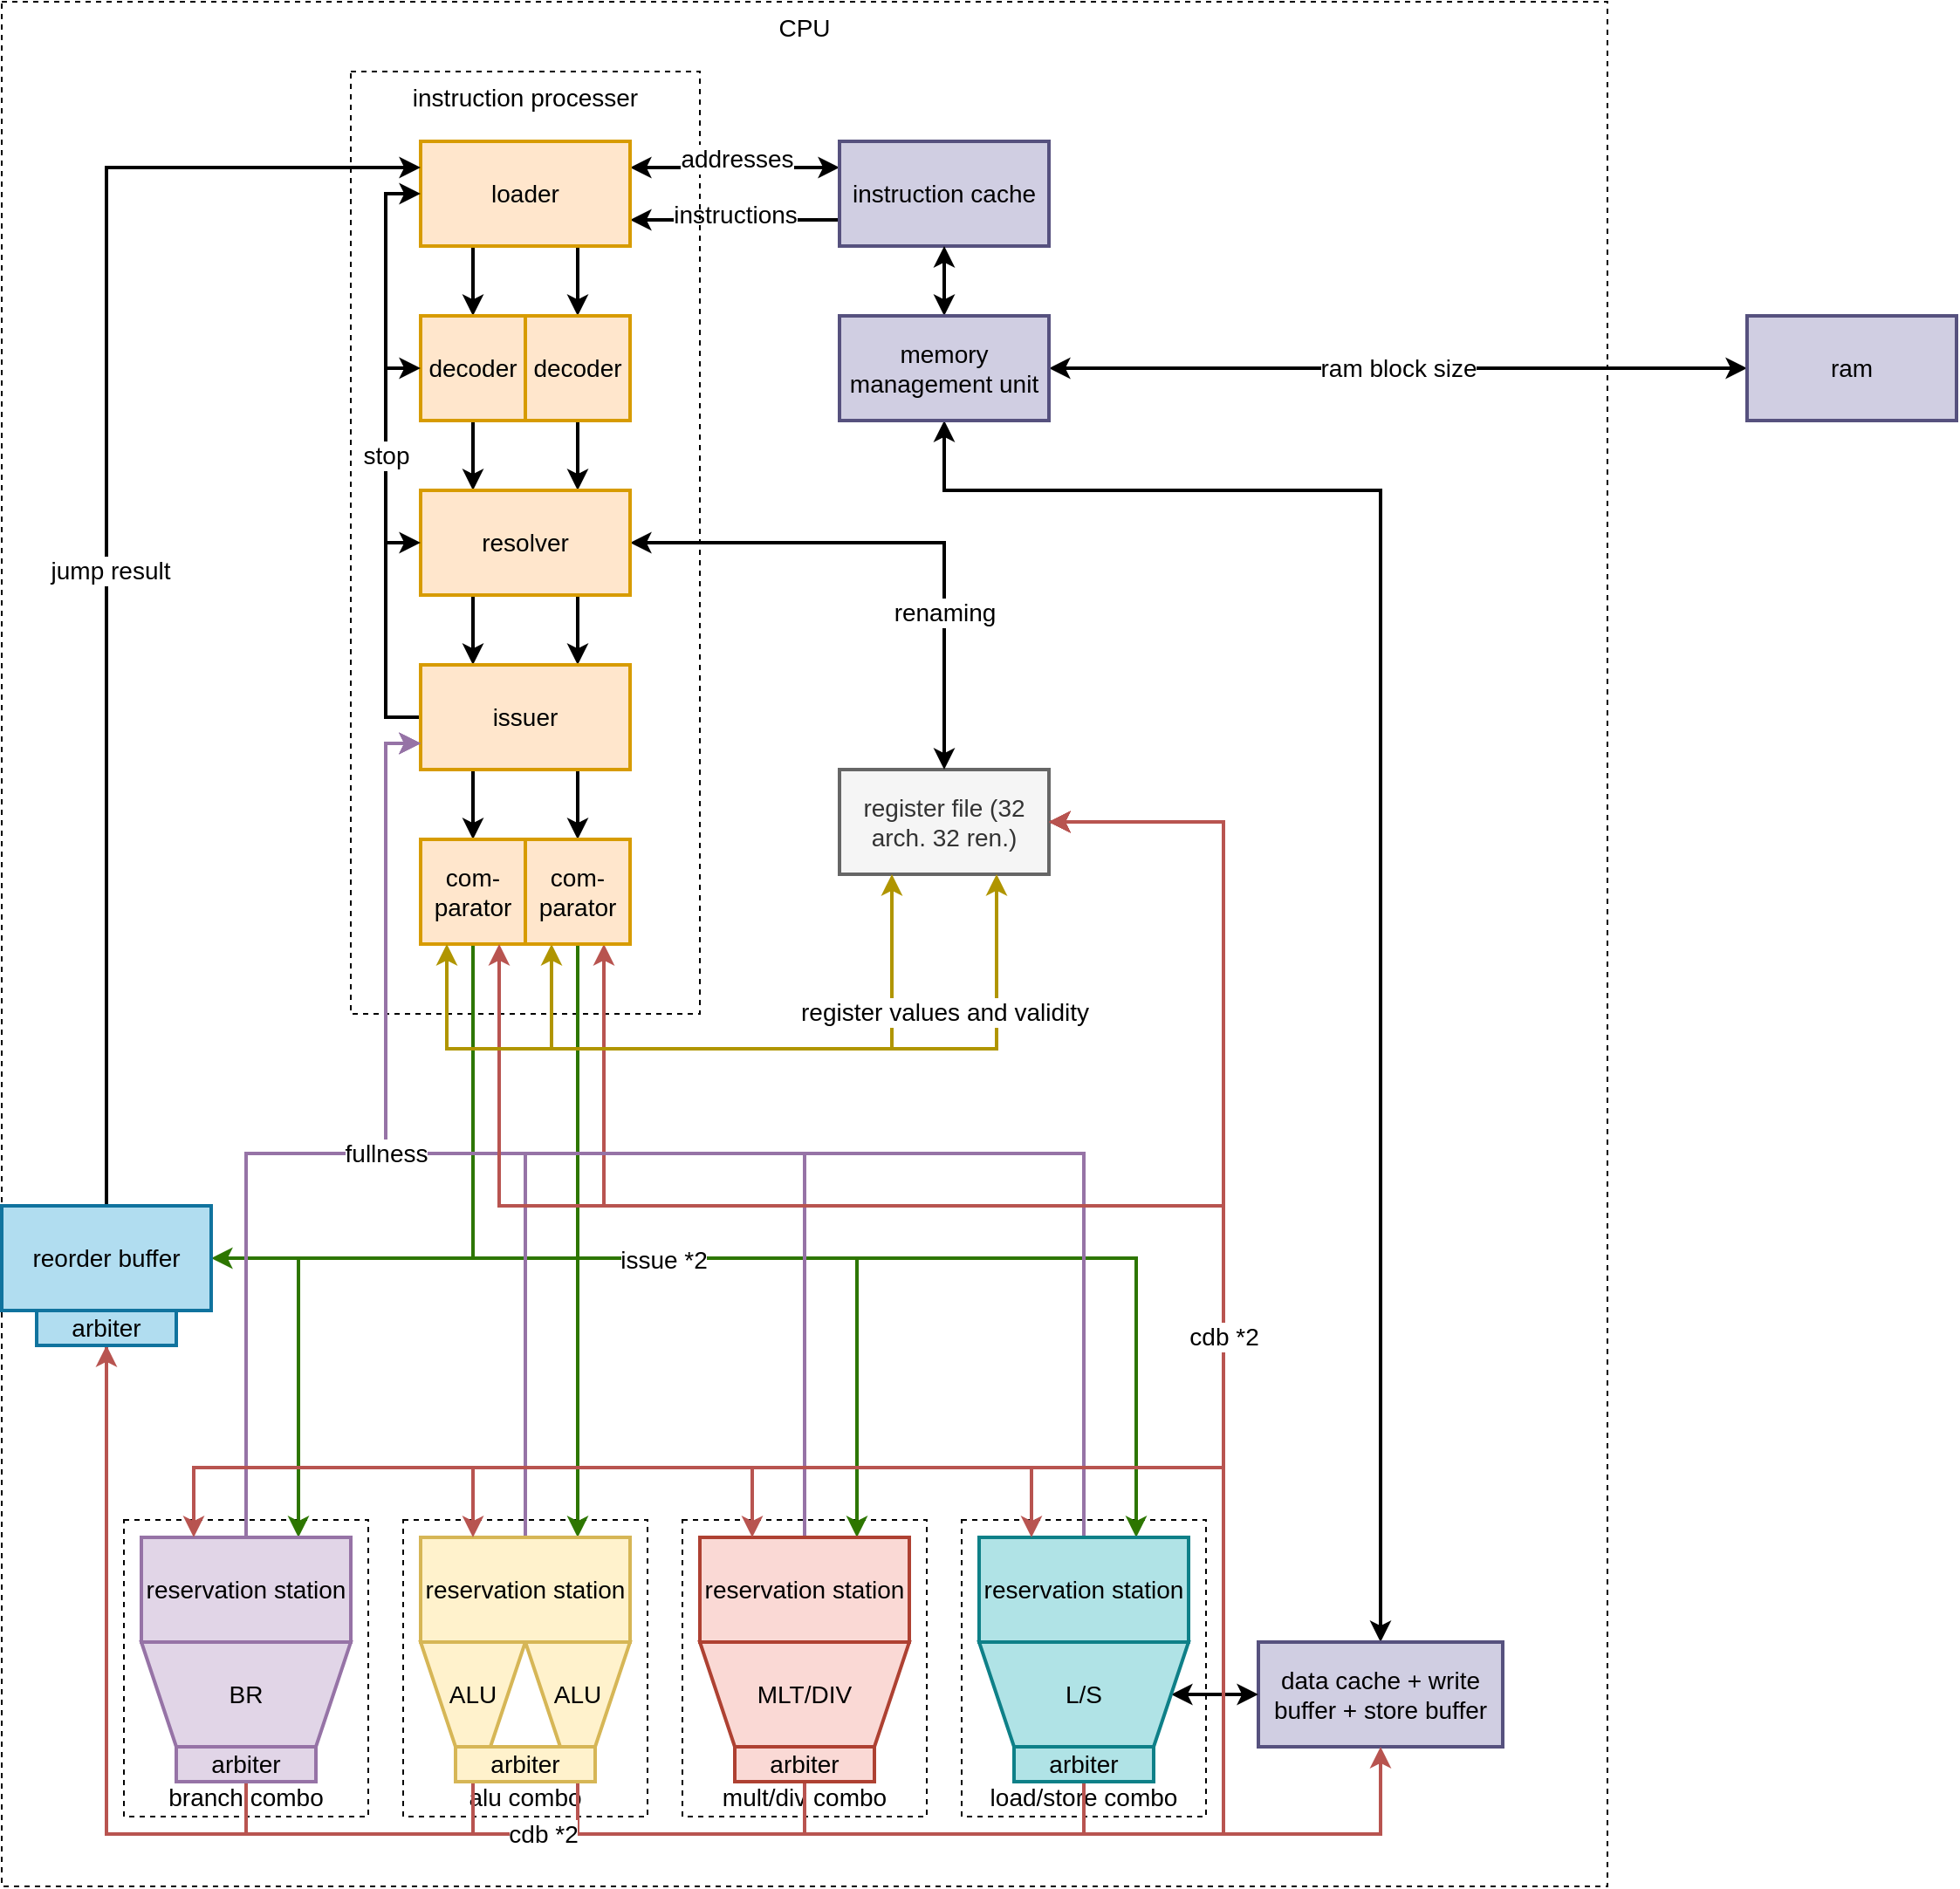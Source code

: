<mxfile version="22.0.2" type="device">
  <diagram name="Page-1" id="jCOoQlf_-H1OvfI_m8Ck">
    <mxGraphModel dx="1195" dy="691" grid="1" gridSize="10" guides="1" tooltips="1" connect="1" arrows="1" fold="1" page="1" pageScale="1" pageWidth="850" pageHeight="1100" math="0" shadow="0">
      <root>
        <mxCell id="0" />
        <mxCell id="1" parent="0" />
        <mxCell id="X1CAZrHg3oSwuM8D-R19-3" value="CPU" style="rounded=0;whiteSpace=wrap;html=1;fillColor=none;dashed=1;verticalAlign=top;align=center;horizontal=1;fontSize=14;fontStyle=0;" vertex="1" parent="1">
          <mxGeometry x="80" y="40" width="920" height="1080" as="geometry" />
        </mxCell>
        <mxCell id="Q_FoPeRNUOorXx9U4-rW-7" style="edgeStyle=orthogonalEdgeStyle;rounded=0;orthogonalLoop=1;jettySize=auto;html=1;exitX=0;exitY=0.75;exitDx=0;exitDy=0;entryX=1;entryY=0.75;entryDx=0;entryDy=0;fontSize=14;strokeWidth=2;" parent="1" source="Q_FoPeRNUOorXx9U4-rW-1" target="Q_FoPeRNUOorXx9U4-rW-2" edge="1">
          <mxGeometry relative="1" as="geometry" />
        </mxCell>
        <mxCell id="X1CAZrHg3oSwuM8D-R19-1" value="&lt;font style=&quot;font-size: 14px;&quot;&gt;instructions&lt;/font&gt;" style="edgeLabel;html=1;align=center;verticalAlign=middle;resizable=0;points=[];" vertex="1" connectable="0" parent="Q_FoPeRNUOorXx9U4-rW-7">
          <mxGeometry x="0.15" y="-3" relative="1" as="geometry">
            <mxPoint x="9" as="offset" />
          </mxGeometry>
        </mxCell>
        <mxCell id="z0uz1GrBiMd9gZm8dgzP-21" value="load/store combo" style="rounded=0;whiteSpace=wrap;html=1;fillColor=none;dashed=1;verticalAlign=bottom;align=center;horizontal=1;fontSize=14;fontStyle=0;" parent="1" vertex="1">
          <mxGeometry x="630" y="910" width="140" height="170" as="geometry" />
        </mxCell>
        <mxCell id="z0uz1GrBiMd9gZm8dgzP-20" value="mult/div combo" style="rounded=0;whiteSpace=wrap;html=1;fillColor=none;dashed=1;verticalAlign=bottom;align=center;horizontal=1;fontSize=14;fontStyle=0;" parent="1" vertex="1">
          <mxGeometry x="470" y="910" width="140" height="170" as="geometry" />
        </mxCell>
        <mxCell id="z0uz1GrBiMd9gZm8dgzP-19" value="alu combo" style="rounded=0;whiteSpace=wrap;html=1;fillColor=none;dashed=1;verticalAlign=bottom;align=center;horizontal=1;fontSize=14;fontStyle=0;" parent="1" vertex="1">
          <mxGeometry x="310" y="910" width="140" height="170" as="geometry" />
        </mxCell>
        <mxCell id="z0uz1GrBiMd9gZm8dgzP-17" value="branch combo" style="rounded=0;whiteSpace=wrap;html=1;fillColor=none;dashed=1;verticalAlign=bottom;align=center;horizontal=1;fontSize=14;fontStyle=0;" parent="1" vertex="1">
          <mxGeometry x="150" y="910" width="140" height="170" as="geometry" />
        </mxCell>
        <mxCell id="f3FpyE6ONrH-SxPNR19--1" value="instruction processer" style="rounded=0;whiteSpace=wrap;html=1;fillColor=none;dashed=1;verticalAlign=top;align=center;horizontal=1;fontSize=14;fontStyle=0;" parent="1" vertex="1">
          <mxGeometry x="280" y="80" width="200" height="540" as="geometry" />
        </mxCell>
        <mxCell id="Q_FoPeRNUOorXx9U4-rW-6" style="edgeStyle=orthogonalEdgeStyle;rounded=0;orthogonalLoop=1;jettySize=auto;html=1;exitX=0;exitY=0.25;exitDx=0;exitDy=0;entryX=1;entryY=0.25;entryDx=0;entryDy=0;fontSize=14;strokeWidth=2;startArrow=classic;startFill=1;" parent="1" source="Q_FoPeRNUOorXx9U4-rW-1" target="Q_FoPeRNUOorXx9U4-rW-2" edge="1">
          <mxGeometry relative="1" as="geometry" />
        </mxCell>
        <mxCell id="z0uz1GrBiMd9gZm8dgzP-27" value="&lt;font style=&quot;font-size: 14px;&quot;&gt;addresses&lt;br&gt;&lt;/font&gt;" style="edgeLabel;html=1;align=center;verticalAlign=middle;resizable=0;points=[];rotation=0;" parent="Q_FoPeRNUOorXx9U4-rW-6" vertex="1" connectable="0">
          <mxGeometry x="-0.139" y="-3" relative="1" as="geometry">
            <mxPoint x="-8" y="-2" as="offset" />
          </mxGeometry>
        </mxCell>
        <mxCell id="Q_FoPeRNUOorXx9U4-rW-1" value="instruction cache" style="rounded=0;whiteSpace=wrap;html=1;fontSize=14;strokeWidth=2;fillColor=#d0cee2;strokeColor=#56517e;" parent="1" vertex="1">
          <mxGeometry x="560" y="120" width="120" height="60" as="geometry" />
        </mxCell>
        <mxCell id="Q_FoPeRNUOorXx9U4-rW-8" style="edgeStyle=orthogonalEdgeStyle;rounded=0;orthogonalLoop=1;jettySize=auto;html=1;exitX=0.25;exitY=1;exitDx=0;exitDy=0;entryX=0.5;entryY=0;entryDx=0;entryDy=0;fontSize=14;strokeWidth=2;" parent="1" source="Q_FoPeRNUOorXx9U4-rW-2" target="Q_FoPeRNUOorXx9U4-rW-4" edge="1">
          <mxGeometry relative="1" as="geometry" />
        </mxCell>
        <mxCell id="Q_FoPeRNUOorXx9U4-rW-9" style="edgeStyle=orthogonalEdgeStyle;rounded=0;orthogonalLoop=1;jettySize=auto;html=1;exitX=0.75;exitY=1;exitDx=0;exitDy=0;entryX=0.5;entryY=0;entryDx=0;entryDy=0;fontSize=14;strokeWidth=2;" parent="1" source="Q_FoPeRNUOorXx9U4-rW-2" target="z0uz1GrBiMd9gZm8dgzP-1" edge="1">
          <mxGeometry relative="1" as="geometry" />
        </mxCell>
        <mxCell id="Q_FoPeRNUOorXx9U4-rW-2" value="loader" style="rounded=0;whiteSpace=wrap;html=1;fontSize=14;strokeWidth=2;fillColor=#ffe6cc;strokeColor=#d79b00;" parent="1" vertex="1">
          <mxGeometry x="320" y="120" width="120" height="60" as="geometry" />
        </mxCell>
        <mxCell id="z0uz1GrBiMd9gZm8dgzP-5" style="edgeStyle=orthogonalEdgeStyle;rounded=0;orthogonalLoop=1;jettySize=auto;html=1;exitX=1;exitY=0.5;exitDx=0;exitDy=0;entryX=0.75;entryY=1;entryDx=0;entryDy=0;fillColor=#f8cecc;strokeColor=#b85450;strokeWidth=2;" parent="1" source="Q_FoPeRNUOorXx9U4-rW-3" target="z0uz1GrBiMd9gZm8dgzP-2" edge="1">
          <mxGeometry relative="1" as="geometry">
            <Array as="points">
              <mxPoint x="780" y="510" />
              <mxPoint x="780" y="730" />
              <mxPoint x="425" y="730" />
            </Array>
          </mxGeometry>
        </mxCell>
        <mxCell id="Q_FoPeRNUOorXx9U4-rW-3" value="register file (32 arch. 32 ren.)" style="rounded=0;whiteSpace=wrap;html=1;fontSize=14;strokeWidth=2;fillColor=#f5f5f5;fontColor=#333333;strokeColor=#666666;" parent="1" vertex="1">
          <mxGeometry x="560" y="480" width="120" height="60" as="geometry" />
        </mxCell>
        <mxCell id="Q_FoPeRNUOorXx9U4-rW-10" style="edgeStyle=orthogonalEdgeStyle;rounded=0;orthogonalLoop=1;jettySize=auto;html=1;exitX=0.5;exitY=1;exitDx=0;exitDy=0;entryX=0.25;entryY=0;entryDx=0;entryDy=0;fontSize=14;strokeWidth=2;" parent="1" source="Q_FoPeRNUOorXx9U4-rW-4" target="Q_FoPeRNUOorXx9U4-rW-5" edge="1">
          <mxGeometry relative="1" as="geometry" />
        </mxCell>
        <mxCell id="Q_FoPeRNUOorXx9U4-rW-11" style="edgeStyle=orthogonalEdgeStyle;rounded=0;orthogonalLoop=1;jettySize=auto;html=1;exitX=0.5;exitY=1;exitDx=0;exitDy=0;entryX=0.75;entryY=0;entryDx=0;entryDy=0;fontSize=14;strokeWidth=2;" parent="1" source="z0uz1GrBiMd9gZm8dgzP-1" target="Q_FoPeRNUOorXx9U4-rW-5" edge="1">
          <mxGeometry relative="1" as="geometry" />
        </mxCell>
        <mxCell id="Q_FoPeRNUOorXx9U4-rW-4" value="decoder" style="rounded=0;whiteSpace=wrap;html=1;fontSize=14;strokeWidth=2;fillColor=#ffe6cc;strokeColor=#d79b00;" parent="1" vertex="1">
          <mxGeometry x="320" y="220" width="60" height="60" as="geometry" />
        </mxCell>
        <mxCell id="Q_FoPeRNUOorXx9U4-rW-13" style="edgeStyle=orthogonalEdgeStyle;rounded=0;orthogonalLoop=1;jettySize=auto;html=1;exitX=0.25;exitY=1;exitDx=0;exitDy=0;entryX=0.25;entryY=0;entryDx=0;entryDy=0;fontSize=14;strokeWidth=2;" parent="1" source="Q_FoPeRNUOorXx9U4-rW-5" target="Q_FoPeRNUOorXx9U4-rW-12" edge="1">
          <mxGeometry relative="1" as="geometry" />
        </mxCell>
        <mxCell id="Q_FoPeRNUOorXx9U4-rW-14" style="edgeStyle=orthogonalEdgeStyle;rounded=0;orthogonalLoop=1;jettySize=auto;html=1;exitX=0.75;exitY=1;exitDx=0;exitDy=0;entryX=0.75;entryY=0;entryDx=0;entryDy=0;fontSize=14;strokeWidth=2;" parent="1" source="Q_FoPeRNUOorXx9U4-rW-5" target="Q_FoPeRNUOorXx9U4-rW-12" edge="1">
          <mxGeometry relative="1" as="geometry" />
        </mxCell>
        <mxCell id="Q_FoPeRNUOorXx9U4-rW-17" value="renaming" style="edgeStyle=orthogonalEdgeStyle;rounded=0;orthogonalLoop=1;jettySize=auto;html=1;exitX=1;exitY=0.5;exitDx=0;exitDy=0;entryX=0.5;entryY=0;entryDx=0;entryDy=0;startArrow=classic;startFill=1;fontSize=14;strokeWidth=2;" parent="1" source="Q_FoPeRNUOorXx9U4-rW-5" target="Q_FoPeRNUOorXx9U4-rW-3" edge="1">
          <mxGeometry x="0.419" relative="1" as="geometry">
            <Array as="points">
              <mxPoint x="620" y="350" />
            </Array>
            <mxPoint as="offset" />
          </mxGeometry>
        </mxCell>
        <mxCell id="Q_FoPeRNUOorXx9U4-rW-5" value="resolver" style="rounded=0;whiteSpace=wrap;html=1;fontSize=14;strokeWidth=2;fillColor=#ffe6cc;strokeColor=#d79b00;" parent="1" vertex="1">
          <mxGeometry x="320" y="320" width="120" height="60" as="geometry" />
        </mxCell>
        <mxCell id="Q_FoPeRNUOorXx9U4-rW-29" style="edgeStyle=orthogonalEdgeStyle;rounded=0;orthogonalLoop=1;jettySize=auto;html=1;exitX=0;exitY=0.5;exitDx=0;exitDy=0;entryX=0;entryY=0.5;entryDx=0;entryDy=0;fontSize=14;strokeWidth=2;" parent="1" source="Q_FoPeRNUOorXx9U4-rW-12" target="Q_FoPeRNUOorXx9U4-rW-5" edge="1">
          <mxGeometry relative="1" as="geometry" />
        </mxCell>
        <mxCell id="Q_FoPeRNUOorXx9U4-rW-30" style="edgeStyle=orthogonalEdgeStyle;rounded=0;orthogonalLoop=1;jettySize=auto;html=1;exitX=0;exitY=0.5;exitDx=0;exitDy=0;entryX=0;entryY=0.5;entryDx=0;entryDy=0;fontSize=14;strokeWidth=2;" parent="1" source="Q_FoPeRNUOorXx9U4-rW-12" target="Q_FoPeRNUOorXx9U4-rW-4" edge="1">
          <mxGeometry relative="1" as="geometry" />
        </mxCell>
        <mxCell id="Q_FoPeRNUOorXx9U4-rW-31" value="stop" style="edgeStyle=orthogonalEdgeStyle;rounded=0;orthogonalLoop=1;jettySize=auto;html=1;exitX=0;exitY=0.5;exitDx=0;exitDy=0;entryX=0;entryY=0.5;entryDx=0;entryDy=0;fontSize=14;strokeWidth=2;" parent="1" source="Q_FoPeRNUOorXx9U4-rW-12" target="Q_FoPeRNUOorXx9U4-rW-2" edge="1">
          <mxGeometry relative="1" as="geometry" />
        </mxCell>
        <mxCell id="Q_FoPeRNUOorXx9U4-rW-66" value="" style="edgeStyle=orthogonalEdgeStyle;rounded=0;orthogonalLoop=1;jettySize=auto;html=1;exitX=0.5;exitY=1;exitDx=0;exitDy=0;entryX=1;entryY=0.5;entryDx=0;entryDy=0;fontSize=14;fillColor=#60a917;strokeColor=#2D7600;strokeWidth=2;" parent="1" source="z0uz1GrBiMd9gZm8dgzP-2" target="Q_FoPeRNUOorXx9U4-rW-54" edge="1">
          <mxGeometry x="-0.36" y="-5" relative="1" as="geometry">
            <mxPoint as="offset" />
          </mxGeometry>
        </mxCell>
        <mxCell id="z0uz1GrBiMd9gZm8dgzP-7" style="edgeStyle=orthogonalEdgeStyle;rounded=0;orthogonalLoop=1;jettySize=auto;html=1;exitX=0.25;exitY=1;exitDx=0;exitDy=0;entryX=0.5;entryY=0;entryDx=0;entryDy=0;strokeWidth=2;" parent="1" source="Q_FoPeRNUOorXx9U4-rW-12" target="Q_FoPeRNUOorXx9U4-rW-19" edge="1">
          <mxGeometry relative="1" as="geometry" />
        </mxCell>
        <mxCell id="z0uz1GrBiMd9gZm8dgzP-8" style="edgeStyle=orthogonalEdgeStyle;rounded=0;orthogonalLoop=1;jettySize=auto;html=1;exitX=0.75;exitY=1;exitDx=0;exitDy=0;entryX=0.5;entryY=0;entryDx=0;entryDy=0;strokeWidth=2;" parent="1" source="Q_FoPeRNUOorXx9U4-rW-12" target="z0uz1GrBiMd9gZm8dgzP-2" edge="1">
          <mxGeometry relative="1" as="geometry" />
        </mxCell>
        <mxCell id="Q_FoPeRNUOorXx9U4-rW-12" value="issuer" style="rounded=0;whiteSpace=wrap;html=1;fontSize=14;strokeWidth=2;fillColor=#ffe6cc;strokeColor=#d79b00;" parent="1" vertex="1">
          <mxGeometry x="320" y="420" width="120" height="60" as="geometry" />
        </mxCell>
        <mxCell id="Q_FoPeRNUOorXx9U4-rW-72" style="edgeStyle=orthogonalEdgeStyle;rounded=0;orthogonalLoop=1;jettySize=auto;html=1;exitX=0.5;exitY=1;exitDx=0;exitDy=0;entryX=0.75;entryY=0;entryDx=0;entryDy=0;fontSize=14;fillColor=#60a917;strokeColor=#2D7600;strokeWidth=2;" parent="1" source="Q_FoPeRNUOorXx9U4-rW-19" target="Q_FoPeRNUOorXx9U4-rW-44" edge="1">
          <mxGeometry relative="1" as="geometry">
            <mxPoint x="620" y="820" as="targetPoint" />
            <Array as="points">
              <mxPoint x="350" y="760" />
              <mxPoint x="250" y="760" />
            </Array>
          </mxGeometry>
        </mxCell>
        <mxCell id="GmQ7RKNotj_8Ux0FMGqA-2" value="" style="edgeStyle=orthogonalEdgeStyle;rounded=0;orthogonalLoop=1;jettySize=auto;html=1;exitX=0.5;exitY=1;exitDx=0;exitDy=0;entryX=0.75;entryY=0;entryDx=0;entryDy=0;fontSize=14;fillColor=#60a917;strokeColor=#2D7600;strokeWidth=2;" parent="1" source="Q_FoPeRNUOorXx9U4-rW-19" target="Q_FoPeRNUOorXx9U4-rW-45" edge="1">
          <mxGeometry relative="1" as="geometry">
            <Array as="points">
              <mxPoint x="350" y="760" />
              <mxPoint x="410" y="760" />
            </Array>
          </mxGeometry>
        </mxCell>
        <mxCell id="GmQ7RKNotj_8Ux0FMGqA-3" style="edgeStyle=orthogonalEdgeStyle;rounded=0;orthogonalLoop=1;jettySize=auto;html=1;exitX=0.5;exitY=1;exitDx=0;exitDy=0;entryX=0.75;entryY=0;entryDx=0;entryDy=0;fontSize=14;fillColor=#60a917;strokeColor=#2D7600;strokeWidth=2;" parent="1" source="Q_FoPeRNUOorXx9U4-rW-19" target="Q_FoPeRNUOorXx9U4-rW-46" edge="1">
          <mxGeometry relative="1" as="geometry">
            <Array as="points">
              <mxPoint x="350" y="760" />
              <mxPoint x="570" y="760" />
            </Array>
          </mxGeometry>
        </mxCell>
        <mxCell id="GmQ7RKNotj_8Ux0FMGqA-4" style="edgeStyle=orthogonalEdgeStyle;rounded=0;orthogonalLoop=1;jettySize=auto;html=1;exitX=0.5;exitY=1;exitDx=0;exitDy=0;entryX=0.75;entryY=0;entryDx=0;entryDy=0;fontSize=14;fillColor=#60a917;strokeColor=#2D7600;strokeWidth=2;" parent="1" source="Q_FoPeRNUOorXx9U4-rW-19" target="Q_FoPeRNUOorXx9U4-rW-47" edge="1">
          <mxGeometry relative="1" as="geometry">
            <Array as="points">
              <mxPoint x="350" y="760" />
              <mxPoint x="730" y="760" />
            </Array>
          </mxGeometry>
        </mxCell>
        <mxCell id="z0uz1GrBiMd9gZm8dgzP-15" value="&lt;font style=&quot;font-size: 14px;&quot;&gt;issue *2&lt;/font&gt;" style="edgeLabel;html=1;align=center;verticalAlign=middle;resizable=0;points=[];rounded=0;" parent="GmQ7RKNotj_8Ux0FMGqA-4" vertex="1" connectable="0">
          <mxGeometry x="-0.198" y="-1" relative="1" as="geometry">
            <mxPoint as="offset" />
          </mxGeometry>
        </mxCell>
        <mxCell id="Q_FoPeRNUOorXx9U4-rW-19" value="&lt;div style=&quot;font-size: 14px;&quot;&gt;com-&lt;/div&gt;&lt;div style=&quot;font-size: 14px;&quot;&gt;parator&lt;/div&gt;" style="rounded=0;whiteSpace=wrap;html=1;fontSize=14;strokeWidth=2;fillColor=#ffe6cc;strokeColor=#d79b00;" parent="1" vertex="1">
          <mxGeometry x="320" y="520" width="60" height="60" as="geometry" />
        </mxCell>
        <mxCell id="Q_FoPeRNUOorXx9U4-rW-35" value="" style="edgeStyle=orthogonalEdgeStyle;rounded=0;orthogonalLoop=1;jettySize=auto;html=1;exitX=0.5;exitY=0;exitDx=0;exitDy=0;entryX=0.5;entryY=1;entryDx=0;entryDy=0;fontSize=14;strokeWidth=2;startArrow=classic;startFill=1;" parent="1" source="Q_FoPeRNUOorXx9U4-rW-34" target="Q_FoPeRNUOorXx9U4-rW-1" edge="1">
          <mxGeometry relative="1" as="geometry" />
        </mxCell>
        <mxCell id="Q_FoPeRNUOorXx9U4-rW-37" value="" style="edgeStyle=orthogonalEdgeStyle;rounded=0;orthogonalLoop=1;jettySize=auto;html=1;exitX=0.5;exitY=1;exitDx=0;exitDy=0;entryX=0.5;entryY=0;entryDx=0;entryDy=0;fontSize=14;strokeWidth=2;startArrow=classic;startFill=1;" parent="1" source="Q_FoPeRNUOorXx9U4-rW-34" target="Q_FoPeRNUOorXx9U4-rW-36" edge="1">
          <mxGeometry relative="1" as="geometry">
            <mxPoint as="offset" />
            <Array as="points">
              <mxPoint x="620" y="320" />
              <mxPoint x="870" y="320" />
            </Array>
          </mxGeometry>
        </mxCell>
        <mxCell id="Q_FoPeRNUOorXx9U4-rW-41" value="ram block size" style="edgeStyle=orthogonalEdgeStyle;rounded=0;orthogonalLoop=1;jettySize=auto;html=1;entryX=0;entryY=0.5;entryDx=0;entryDy=0;startArrow=classic;startFill=1;fontSize=14;strokeWidth=2;" parent="1" source="Q_FoPeRNUOorXx9U4-rW-34" target="Q_FoPeRNUOorXx9U4-rW-38" edge="1">
          <mxGeometry relative="1" as="geometry" />
        </mxCell>
        <mxCell id="Q_FoPeRNUOorXx9U4-rW-34" value="memory management unit" style="rounded=0;whiteSpace=wrap;html=1;fontSize=14;strokeWidth=2;fillColor=#d0cee2;strokeColor=#56517e;" parent="1" vertex="1">
          <mxGeometry x="560" y="220" width="120" height="60" as="geometry" />
        </mxCell>
        <mxCell id="Q_FoPeRNUOorXx9U4-rW-36" value="data cache + write buffer + store buffer" style="whiteSpace=wrap;html=1;fontSize=14;strokeWidth=2;fillColor=#d0cee2;strokeColor=#56517e;rounded=0;" parent="1" vertex="1">
          <mxGeometry x="800" y="980" width="140" height="60" as="geometry" />
        </mxCell>
        <mxCell id="Q_FoPeRNUOorXx9U4-rW-38" value="ram" style="rounded=0;whiteSpace=wrap;html=1;fontSize=14;strokeWidth=2;fillColor=#d0cee2;strokeColor=#56517e;" parent="1" vertex="1">
          <mxGeometry x="1080" y="220" width="120" height="60" as="geometry" />
        </mxCell>
        <mxCell id="e9SP_RbjTDH4jT-ByEQh-3" style="edgeStyle=orthogonalEdgeStyle;rounded=0;orthogonalLoop=1;jettySize=auto;html=1;exitX=0.5;exitY=0;exitDx=0;exitDy=0;entryX=0;entryY=0.75;entryDx=0;entryDy=0;fillColor=#e1d5e7;strokeColor=#9673a6;strokeWidth=2;" parent="1" source="Q_FoPeRNUOorXx9U4-rW-44" target="Q_FoPeRNUOorXx9U4-rW-12" edge="1">
          <mxGeometry relative="1" as="geometry">
            <Array as="points">
              <mxPoint x="220" y="700" />
              <mxPoint x="300" y="700" />
              <mxPoint x="300" y="465" />
            </Array>
          </mxGeometry>
        </mxCell>
        <mxCell id="Q_FoPeRNUOorXx9U4-rW-44" value="reservation station" style="rounded=0;whiteSpace=wrap;html=1;fontSize=14;strokeWidth=2;fillColor=#e1d5e7;strokeColor=#9673a6;" parent="1" vertex="1">
          <mxGeometry x="160" y="920" width="120" height="60" as="geometry" />
        </mxCell>
        <mxCell id="e9SP_RbjTDH4jT-ByEQh-4" style="edgeStyle=orthogonalEdgeStyle;rounded=0;orthogonalLoop=1;jettySize=auto;html=1;exitX=0.5;exitY=0;exitDx=0;exitDy=0;entryX=0;entryY=0.75;entryDx=0;entryDy=0;fillColor=#e1d5e7;strokeColor=#9673a6;strokeWidth=2;" parent="1" source="Q_FoPeRNUOorXx9U4-rW-45" target="Q_FoPeRNUOorXx9U4-rW-12" edge="1">
          <mxGeometry relative="1" as="geometry" />
        </mxCell>
        <mxCell id="Q_FoPeRNUOorXx9U4-rW-45" value="reservation station" style="rounded=0;whiteSpace=wrap;html=1;fontSize=14;strokeWidth=2;fillColor=#fff2cc;strokeColor=#d6b656;" parent="1" vertex="1">
          <mxGeometry x="320" y="920" width="120" height="60" as="geometry" />
        </mxCell>
        <mxCell id="e9SP_RbjTDH4jT-ByEQh-5" style="edgeStyle=orthogonalEdgeStyle;rounded=0;orthogonalLoop=1;jettySize=auto;html=1;exitX=0.5;exitY=0;exitDx=0;exitDy=0;entryX=0;entryY=0.75;entryDx=0;entryDy=0;fillColor=#e1d5e7;strokeColor=#9673a6;strokeWidth=2;" parent="1" source="Q_FoPeRNUOorXx9U4-rW-46" target="Q_FoPeRNUOorXx9U4-rW-12" edge="1">
          <mxGeometry relative="1" as="geometry">
            <Array as="points">
              <mxPoint x="540" y="700" />
              <mxPoint x="300" y="700" />
              <mxPoint x="300" y="465" />
            </Array>
          </mxGeometry>
        </mxCell>
        <mxCell id="Q_FoPeRNUOorXx9U4-rW-46" value="reservation station" style="rounded=0;whiteSpace=wrap;html=1;fontSize=14;strokeWidth=2;fillColor=#fad9d5;strokeColor=#ae4132;" parent="1" vertex="1">
          <mxGeometry x="480" y="920" width="120" height="60" as="geometry" />
        </mxCell>
        <mxCell id="e9SP_RbjTDH4jT-ByEQh-6" value="fullness" style="edgeStyle=orthogonalEdgeStyle;rounded=0;orthogonalLoop=1;jettySize=auto;html=1;exitX=0.5;exitY=0;exitDx=0;exitDy=0;entryX=0;entryY=0.75;entryDx=0;entryDy=0;fontSize=14;fillColor=#e1d5e7;strokeColor=#9673a6;strokeWidth=2;" parent="1" source="Q_FoPeRNUOorXx9U4-rW-47" target="Q_FoPeRNUOorXx9U4-rW-12" edge="1">
          <mxGeometry x="0.417" relative="1" as="geometry">
            <mxPoint as="offset" />
          </mxGeometry>
        </mxCell>
        <mxCell id="Q_FoPeRNUOorXx9U4-rW-47" value="reservation station" style="rounded=0;whiteSpace=wrap;html=1;fontSize=14;strokeWidth=2;fillColor=#b0e3e6;strokeColor=#0e8088;" parent="1" vertex="1">
          <mxGeometry x="640" y="920" width="120" height="60" as="geometry" />
        </mxCell>
        <mxCell id="GmQ7RKNotj_8Ux0FMGqA-9" style="edgeStyle=orthogonalEdgeStyle;rounded=0;orthogonalLoop=1;jettySize=auto;html=1;exitX=0.5;exitY=1;exitDx=0;exitDy=0;entryX=1;entryY=0.5;entryDx=0;entryDy=0;fontSize=14;strokeWidth=2;fillColor=#f8cecc;strokeColor=#b85450;" parent="1" source="Q_FoPeRNUOorXx9U4-rW-48" target="Q_FoPeRNUOorXx9U4-rW-3" edge="1">
          <mxGeometry relative="1" as="geometry">
            <Array as="points">
              <mxPoint x="220" y="1090" />
              <mxPoint x="780" y="1090" />
              <mxPoint x="780" y="510" />
            </Array>
          </mxGeometry>
        </mxCell>
        <mxCell id="GmQ7RKNotj_8Ux0FMGqA-10" style="edgeStyle=orthogonalEdgeStyle;rounded=0;orthogonalLoop=1;jettySize=auto;html=1;exitX=0.5;exitY=1;exitDx=0;exitDy=0;entryX=0.5;entryY=1;entryDx=0;entryDy=0;fontSize=14;fillColor=#f8cecc;strokeColor=#b85450;strokeWidth=2;" parent="1" source="Q_FoPeRNUOorXx9U4-rW-48" target="Q_FoPeRNUOorXx9U4-rW-54" edge="1">
          <mxGeometry relative="1" as="geometry">
            <Array as="points">
              <mxPoint x="220" y="1090" />
              <mxPoint x="140" y="1090" />
            </Array>
          </mxGeometry>
        </mxCell>
        <mxCell id="Q_FoPeRNUOorXx9U4-rW-48" value="BR" style="shape=trapezoid;perimeter=trapezoidPerimeter;whiteSpace=wrap;html=1;fixedSize=1;flipV=1;fontSize=14;strokeWidth=2;fillColor=#e1d5e7;strokeColor=#9673a6;rounded=0;" parent="1" vertex="1">
          <mxGeometry x="160" y="980" width="120" height="60" as="geometry" />
        </mxCell>
        <mxCell id="GmQ7RKNotj_8Ux0FMGqA-8" style="edgeStyle=orthogonalEdgeStyle;rounded=0;orthogonalLoop=1;jettySize=auto;html=1;exitX=0.5;exitY=1;exitDx=0;exitDy=0;entryX=1;entryY=0.5;entryDx=0;entryDy=0;fontSize=14;fillColor=#f8cecc;strokeColor=#b85450;strokeWidth=2;" parent="1" source="Q_FoPeRNUOorXx9U4-rW-49" target="Q_FoPeRNUOorXx9U4-rW-3" edge="1">
          <mxGeometry relative="1" as="geometry">
            <Array as="points">
              <mxPoint x="350" y="1090" />
              <mxPoint x="780" y="1090" />
              <mxPoint x="780" y="510" />
            </Array>
          </mxGeometry>
        </mxCell>
        <mxCell id="Q_FoPeRNUOorXx9U4-rW-49" value="ALU" style="shape=trapezoid;perimeter=trapezoidPerimeter;whiteSpace=wrap;html=1;fixedSize=1;flipV=1;fontSize=14;strokeWidth=2;fillColor=#fff2cc;strokeColor=#d6b656;rounded=0;" parent="1" vertex="1">
          <mxGeometry x="320" y="980" width="60" height="60" as="geometry" />
        </mxCell>
        <mxCell id="GmQ7RKNotj_8Ux0FMGqA-7" style="edgeStyle=orthogonalEdgeStyle;rounded=0;orthogonalLoop=1;jettySize=auto;html=1;exitX=0.5;exitY=1;exitDx=0;exitDy=0;entryX=1;entryY=0.5;entryDx=0;entryDy=0;fontSize=14;fillColor=#f8cecc;strokeColor=#b85450;strokeWidth=2;" parent="1" source="Q_FoPeRNUOorXx9U4-rW-50" target="Q_FoPeRNUOorXx9U4-rW-3" edge="1">
          <mxGeometry relative="1" as="geometry">
            <Array as="points">
              <mxPoint x="410" y="1090" />
              <mxPoint x="780" y="1090" />
              <mxPoint x="780" y="510" />
            </Array>
          </mxGeometry>
        </mxCell>
        <mxCell id="Q_FoPeRNUOorXx9U4-rW-50" value="ALU" style="shape=trapezoid;perimeter=trapezoidPerimeter;whiteSpace=wrap;html=1;fixedSize=1;flipV=1;fontSize=14;strokeWidth=2;fillColor=#fff2cc;strokeColor=#d6b656;rounded=0;" parent="1" vertex="1">
          <mxGeometry x="380" y="980" width="60" height="60" as="geometry" />
        </mxCell>
        <mxCell id="GmQ7RKNotj_8Ux0FMGqA-6" style="edgeStyle=orthogonalEdgeStyle;rounded=0;orthogonalLoop=1;jettySize=auto;html=1;exitX=0.5;exitY=1;exitDx=0;exitDy=0;entryX=1;entryY=0.5;entryDx=0;entryDy=0;fontSize=14;fillColor=#f8cecc;strokeColor=#b85450;strokeWidth=2;" parent="1" source="Q_FoPeRNUOorXx9U4-rW-51" target="Q_FoPeRNUOorXx9U4-rW-3" edge="1">
          <mxGeometry relative="1" as="geometry">
            <Array as="points">
              <mxPoint x="540" y="1090" />
              <mxPoint x="780" y="1090" />
              <mxPoint x="780" y="510" />
            </Array>
          </mxGeometry>
        </mxCell>
        <mxCell id="Q_FoPeRNUOorXx9U4-rW-51" value="MLT/DIV" style="shape=trapezoid;perimeter=trapezoidPerimeter;whiteSpace=wrap;html=1;fixedSize=1;flipV=1;fontSize=14;strokeWidth=2;fillColor=#fad9d5;strokeColor=#ae4132;rounded=0;" parent="1" vertex="1">
          <mxGeometry x="480" y="980" width="120" height="60" as="geometry" />
        </mxCell>
        <mxCell id="Q_FoPeRNUOorXx9U4-rW-53" style="edgeStyle=orthogonalEdgeStyle;rounded=0;orthogonalLoop=1;jettySize=auto;html=1;exitX=1;exitY=0.5;exitDx=0;exitDy=0;entryX=0;entryY=0.5;entryDx=0;entryDy=0;startArrow=classic;startFill=1;fontSize=14;strokeWidth=2;" parent="1" source="Q_FoPeRNUOorXx9U4-rW-52" target="Q_FoPeRNUOorXx9U4-rW-36" edge="1">
          <mxGeometry relative="1" as="geometry" />
        </mxCell>
        <mxCell id="GmQ7RKNotj_8Ux0FMGqA-11" style="edgeStyle=orthogonalEdgeStyle;rounded=0;orthogonalLoop=1;jettySize=auto;html=1;exitX=0.5;exitY=1;exitDx=0;exitDy=0;entryX=0.75;entryY=1;entryDx=0;entryDy=0;fontSize=14;strokeWidth=2;fillColor=#f8cecc;strokeColor=#b85450;" parent="1" source="Q_FoPeRNUOorXx9U4-rW-52" target="Q_FoPeRNUOorXx9U4-rW-19" edge="1">
          <mxGeometry relative="1" as="geometry">
            <Array as="points">
              <mxPoint x="700" y="1090" />
              <mxPoint x="780" y="1090" />
              <mxPoint x="780" y="730" />
              <mxPoint x="365" y="730" />
            </Array>
          </mxGeometry>
        </mxCell>
        <mxCell id="e9SP_RbjTDH4jT-ByEQh-7" style="edgeStyle=orthogonalEdgeStyle;rounded=0;orthogonalLoop=1;jettySize=auto;html=1;exitX=0.5;exitY=1;exitDx=0;exitDy=0;entryX=0.25;entryY=0;entryDx=0;entryDy=0;fillColor=#f8cecc;strokeColor=#b85450;strokeWidth=2;" parent="1" source="Q_FoPeRNUOorXx9U4-rW-52" target="Q_FoPeRNUOorXx9U4-rW-47" edge="1">
          <mxGeometry relative="1" as="geometry">
            <Array as="points">
              <mxPoint x="700" y="1090" />
              <mxPoint x="780" y="1090" />
              <mxPoint x="780" y="880" />
              <mxPoint x="670" y="880" />
            </Array>
          </mxGeometry>
        </mxCell>
        <mxCell id="e9SP_RbjTDH4jT-ByEQh-8" style="edgeStyle=orthogonalEdgeStyle;rounded=0;orthogonalLoop=1;jettySize=auto;html=1;exitX=0.5;exitY=1;exitDx=0;exitDy=0;entryX=0.25;entryY=0;entryDx=0;entryDy=0;fillColor=#f8cecc;strokeColor=#b85450;strokeWidth=2;" parent="1" source="Q_FoPeRNUOorXx9U4-rW-52" target="Q_FoPeRNUOorXx9U4-rW-46" edge="1">
          <mxGeometry relative="1" as="geometry">
            <Array as="points">
              <mxPoint x="700" y="1090" />
              <mxPoint x="780" y="1090" />
              <mxPoint x="780" y="880" />
              <mxPoint x="510" y="880" />
            </Array>
          </mxGeometry>
        </mxCell>
        <mxCell id="e9SP_RbjTDH4jT-ByEQh-10" style="edgeStyle=orthogonalEdgeStyle;rounded=0;orthogonalLoop=1;jettySize=auto;html=1;exitX=0.5;exitY=1;exitDx=0;exitDy=0;entryX=0.25;entryY=0;entryDx=0;entryDy=0;fillColor=#f8cecc;strokeColor=#b85450;strokeWidth=2;" parent="1" source="Q_FoPeRNUOorXx9U4-rW-52" target="Q_FoPeRNUOorXx9U4-rW-45" edge="1">
          <mxGeometry relative="1" as="geometry">
            <Array as="points">
              <mxPoint x="700" y="1090" />
              <mxPoint x="780" y="1090" />
              <mxPoint x="780" y="880" />
              <mxPoint x="350" y="880" />
            </Array>
          </mxGeometry>
        </mxCell>
        <mxCell id="e9SP_RbjTDH4jT-ByEQh-11" style="edgeStyle=orthogonalEdgeStyle;rounded=0;orthogonalLoop=1;jettySize=auto;html=1;exitX=0.5;exitY=1;exitDx=0;exitDy=0;entryX=0.25;entryY=0;entryDx=0;entryDy=0;fillColor=#f8cecc;strokeColor=#b85450;strokeWidth=2;" parent="1" source="Q_FoPeRNUOorXx9U4-rW-52" target="Q_FoPeRNUOorXx9U4-rW-44" edge="1">
          <mxGeometry relative="1" as="geometry">
            <Array as="points">
              <mxPoint x="700" y="1090" />
              <mxPoint x="780" y="1090" />
              <mxPoint x="780" y="880" />
              <mxPoint x="190" y="880" />
            </Array>
          </mxGeometry>
        </mxCell>
        <mxCell id="Q_FoPeRNUOorXx9U4-rW-52" value="L/S" style="shape=trapezoid;perimeter=trapezoidPerimeter;whiteSpace=wrap;html=1;fixedSize=1;flipV=1;fontSize=14;strokeWidth=2;fillColor=#b0e3e6;strokeColor=#0e8088;rounded=0;" parent="1" vertex="1">
          <mxGeometry x="640" y="980" width="120" height="60" as="geometry" />
        </mxCell>
        <mxCell id="Q_FoPeRNUOorXx9U4-rW-58" style="edgeStyle=orthogonalEdgeStyle;rounded=0;orthogonalLoop=1;jettySize=auto;html=1;exitX=0.5;exitY=0;exitDx=0;exitDy=0;entryX=0;entryY=0.25;entryDx=0;entryDy=0;fontSize=14;strokeWidth=2;" parent="1" source="Q_FoPeRNUOorXx9U4-rW-54" target="Q_FoPeRNUOorXx9U4-rW-2" edge="1">
          <mxGeometry relative="1" as="geometry">
            <mxPoint x="140" y="300" as="targetPoint" />
          </mxGeometry>
        </mxCell>
        <mxCell id="z0uz1GrBiMd9gZm8dgzP-25" value="&lt;font style=&quot;font-size: 14px;&quot;&gt;jump result&lt;/font&gt;" style="edgeLabel;html=1;align=center;verticalAlign=middle;resizable=0;points=[];" parent="Q_FoPeRNUOorXx9U4-rW-58" vertex="1" connectable="0">
          <mxGeometry x="-0.061" y="-2" relative="1" as="geometry">
            <mxPoint as="offset" />
          </mxGeometry>
        </mxCell>
        <mxCell id="GmQ7RKNotj_8Ux0FMGqA-12" value="cdb *2" style="edgeStyle=orthogonalEdgeStyle;rounded=0;orthogonalLoop=1;jettySize=auto;html=1;exitX=0.5;exitY=1;exitDx=0;exitDy=0;entryX=0.5;entryY=1;entryDx=0;entryDy=0;fontSize=14;fillColor=#f8cecc;strokeColor=#b85450;strokeWidth=2;startArrow=classic;startFill=1;" parent="1" source="z0uz1GrBiMd9gZm8dgzP-16" target="Q_FoPeRNUOorXx9U4-rW-36" edge="1">
          <mxGeometry x="-0.0" relative="1" as="geometry">
            <Array as="points">
              <mxPoint x="140" y="1090" />
              <mxPoint x="870" y="1090" />
            </Array>
            <mxPoint x="830.0" y="970" as="targetPoint" />
            <mxPoint as="offset" />
          </mxGeometry>
        </mxCell>
        <mxCell id="Q_FoPeRNUOorXx9U4-rW-54" value="reorder buffer" style="rounded=0;whiteSpace=wrap;html=1;fontSize=14;strokeWidth=2;fillColor=#b1ddf0;strokeColor=#10739e;" parent="1" vertex="1">
          <mxGeometry x="80" y="730" width="120" height="60" as="geometry" />
        </mxCell>
        <mxCell id="GmQ7RKNotj_8Ux0FMGqA-5" value="cdb *2" style="edgeStyle=orthogonalEdgeStyle;rounded=0;orthogonalLoop=1;jettySize=auto;html=1;exitX=0.5;exitY=1;exitDx=0;exitDy=0;entryX=1;entryY=0.5;entryDx=0;entryDy=0;fontSize=14;fillColor=#f8cecc;strokeColor=#b85450;strokeWidth=2;" parent="1" source="z0uz1GrBiMd9gZm8dgzP-12" target="Q_FoPeRNUOorXx9U4-rW-3" edge="1">
          <mxGeometry relative="1" as="geometry">
            <Array as="points">
              <mxPoint x="700" y="1090" />
              <mxPoint x="780" y="1090" />
              <mxPoint x="780" y="510" />
            </Array>
          </mxGeometry>
        </mxCell>
        <mxCell id="z0uz1GrBiMd9gZm8dgzP-3" style="edgeStyle=orthogonalEdgeStyle;rounded=0;orthogonalLoop=1;jettySize=auto;html=1;exitX=0.25;exitY=1;exitDx=0;exitDy=0;entryX=0.25;entryY=1;entryDx=0;entryDy=0;strokeWidth=2;startArrow=classic;startFill=1;fillColor=#e3c800;strokeColor=#B09500;" parent="1" source="z0uz1GrBiMd9gZm8dgzP-2" target="Q_FoPeRNUOorXx9U4-rW-3" edge="1">
          <mxGeometry relative="1" as="geometry">
            <Array as="points">
              <mxPoint x="395" y="640" />
              <mxPoint x="590" y="640" />
            </Array>
          </mxGeometry>
        </mxCell>
        <mxCell id="z0uz1GrBiMd9gZm8dgzP-1" value="decoder" style="rounded=0;whiteSpace=wrap;html=1;fontSize=14;strokeWidth=2;fillColor=#ffe6cc;strokeColor=#d79b00;" parent="1" vertex="1">
          <mxGeometry x="380" y="220" width="60" height="60" as="geometry" />
        </mxCell>
        <mxCell id="z0uz1GrBiMd9gZm8dgzP-2" value="&lt;div style=&quot;font-size: 14px;&quot;&gt;com-&lt;/div&gt;&lt;div style=&quot;font-size: 14px;&quot;&gt;parator&lt;/div&gt;" style="rounded=0;whiteSpace=wrap;html=1;fontSize=14;strokeWidth=2;fillColor=#ffe6cc;strokeColor=#d79b00;" parent="1" vertex="1">
          <mxGeometry x="380" y="520" width="60" height="60" as="geometry" />
        </mxCell>
        <mxCell id="z0uz1GrBiMd9gZm8dgzP-9" value="arbiter" style="rounded=0;whiteSpace=wrap;html=1;fontSize=14;strokeWidth=2;fillColor=#e1d5e7;strokeColor=#9673a6;" parent="1" vertex="1">
          <mxGeometry x="180" y="1040" width="80" height="20" as="geometry" />
        </mxCell>
        <mxCell id="z0uz1GrBiMd9gZm8dgzP-10" value="arbiter" style="rounded=0;whiteSpace=wrap;html=1;fontSize=14;strokeWidth=2;fillColor=#fff2cc;strokeColor=#d6b656;" parent="1" vertex="1">
          <mxGeometry x="340" y="1040" width="80" height="20" as="geometry" />
        </mxCell>
        <mxCell id="z0uz1GrBiMd9gZm8dgzP-11" value="arbiter" style="rounded=0;whiteSpace=wrap;html=1;fontSize=14;strokeWidth=2;fillColor=#fad9d5;strokeColor=#ae4132;" parent="1" vertex="1">
          <mxGeometry x="500" y="1040" width="80" height="20" as="geometry" />
        </mxCell>
        <mxCell id="z0uz1GrBiMd9gZm8dgzP-12" value="arbiter" style="rounded=0;whiteSpace=wrap;html=1;fontSize=14;strokeWidth=2;fillColor=#b0e3e6;strokeColor=#0e8088;" parent="1" vertex="1">
          <mxGeometry x="660" y="1040" width="80" height="20" as="geometry" />
        </mxCell>
        <mxCell id="z0uz1GrBiMd9gZm8dgzP-4" style="edgeStyle=orthogonalEdgeStyle;rounded=0;orthogonalLoop=1;jettySize=auto;html=1;exitX=0.75;exitY=1;exitDx=0;exitDy=0;entryX=0.25;entryY=1;entryDx=0;entryDy=0;strokeWidth=2;startArrow=classic;startFill=1;fillColor=#e3c800;strokeColor=#B09500;" parent="1" source="Q_FoPeRNUOorXx9U4-rW-3" target="Q_FoPeRNUOorXx9U4-rW-19" edge="1">
          <mxGeometry relative="1" as="geometry">
            <Array as="points">
              <mxPoint x="650" y="640" />
              <mxPoint x="335" y="640" />
            </Array>
          </mxGeometry>
        </mxCell>
        <mxCell id="z0uz1GrBiMd9gZm8dgzP-14" value="register values and validity" style="edgeLabel;html=1;align=center;verticalAlign=middle;resizable=0;points=[];rounded=0;fontSize=14;" parent="z0uz1GrBiMd9gZm8dgzP-4" vertex="1" connectable="0">
          <mxGeometry x="-0.71" relative="1" as="geometry">
            <mxPoint x="-30" y="10" as="offset" />
          </mxGeometry>
        </mxCell>
        <mxCell id="z0uz1GrBiMd9gZm8dgzP-16" value="arbiter" style="rounded=0;whiteSpace=wrap;html=1;fontSize=14;strokeWidth=2;fillColor=#b1ddf0;strokeColor=#10739e;" parent="1" vertex="1">
          <mxGeometry x="100" y="790" width="80" height="20" as="geometry" />
        </mxCell>
      </root>
    </mxGraphModel>
  </diagram>
</mxfile>
